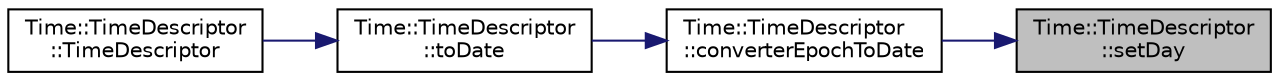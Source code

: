 digraph "Time::TimeDescriptor::setDay"
{
 // LATEX_PDF_SIZE
  edge [fontname="Helvetica",fontsize="10",labelfontname="Helvetica",labelfontsize="10"];
  node [fontname="Helvetica",fontsize="10",shape=record];
  rankdir="RL";
  Node1 [label="Time::TimeDescriptor\l::setDay",height=0.2,width=0.4,color="black", fillcolor="grey75", style="filled", fontcolor="black",tooltip=" "];
  Node1 -> Node2 [dir="back",color="midnightblue",fontsize="10",style="solid",fontname="Helvetica"];
  Node2 [label="Time::TimeDescriptor\l::converterEpochToDate",height=0.2,width=0.4,color="black", fillcolor="white", style="filled",URL="$d9/dfc/class_time_1_1_time_descriptor.html#a4d8d64fb0799354b049840531dc99b55",tooltip=" "];
  Node2 -> Node3 [dir="back",color="midnightblue",fontsize="10",style="solid",fontname="Helvetica"];
  Node3 [label="Time::TimeDescriptor\l::toDate",height=0.2,width=0.4,color="black", fillcolor="white", style="filled",URL="$d9/dfc/class_time_1_1_time_descriptor.html#a30d022b901f33d6f1998a10379fb7ece",tooltip=" "];
  Node3 -> Node4 [dir="back",color="midnightblue",fontsize="10",style="solid",fontname="Helvetica"];
  Node4 [label="Time::TimeDescriptor\l::TimeDescriptor",height=0.2,width=0.4,color="black", fillcolor="white", style="filled",URL="$d9/dfc/class_time_1_1_time_descriptor.html#acbe2e1fbdfb1c2d502b4fe6aebd639c0",tooltip=" "];
}
